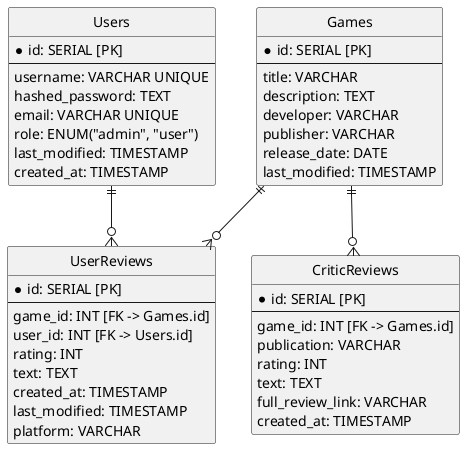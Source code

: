@startuml
hide circle

entity Games {
  * id: SERIAL [PK]
  --
  title: VARCHAR
  description: TEXT
  developer: VARCHAR
  publisher: VARCHAR
  release_date: DATE
  last_modified: TIMESTAMP
}

entity Users {
  * id: SERIAL [PK]
  --
  username: VARCHAR UNIQUE
  hashed_password: TEXT
  email: VARCHAR UNIQUE
  role: ENUM("admin", "user")
  last_modified: TIMESTAMP
  created_at: TIMESTAMP
}

entity UserReviews {
  * id: SERIAL [PK]
  --
  game_id: INT [FK -> Games.id]
  user_id: INT [FK -> Users.id]
  rating: INT
  text: TEXT
  created_at: TIMESTAMP
  last_modified: TIMESTAMP
  platform: VARCHAR
}

entity CriticReviews {
  * id: SERIAL [PK]
  --
  game_id: INT [FK -> Games.id]
  publication: VARCHAR
  rating: INT
  text: TEXT
  full_review_link: VARCHAR
  created_at: TIMESTAMP
}


Users ||--o{ UserReviews
Games ||--o{ UserReviews
Games ||--o{ CriticReviews


@enduml
